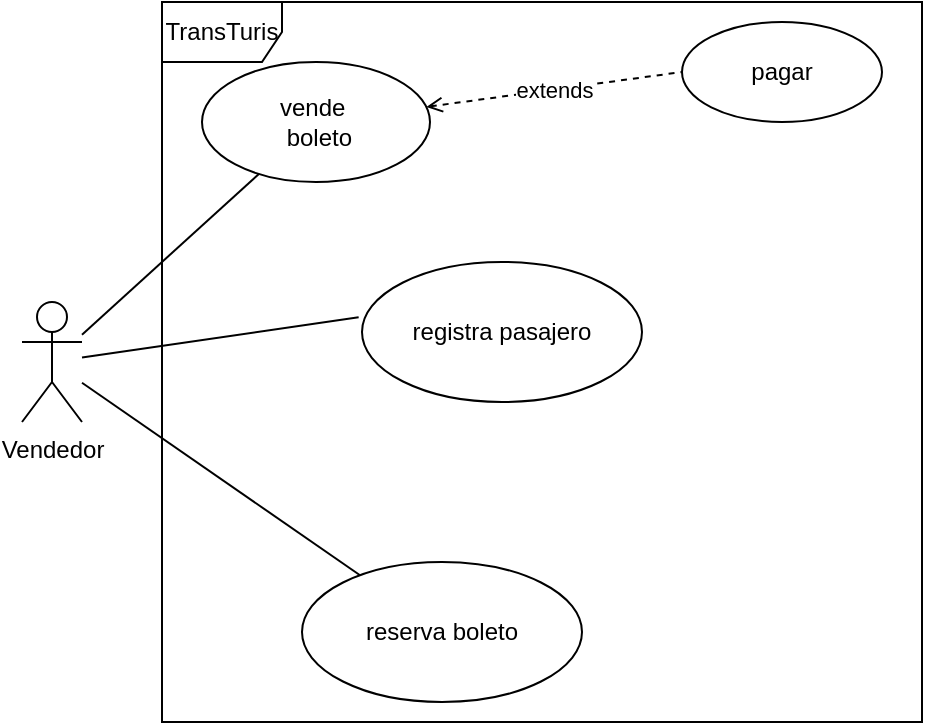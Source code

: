 <mxfile version="20.2.1" type="device"><diagram id="6FiDIBySwn18Uw3QIvok" name="Página-1"><mxGraphModel dx="898" dy="421" grid="1" gridSize="10" guides="1" tooltips="1" connect="1" arrows="1" fold="1" page="1" pageScale="1" pageWidth="827" pageHeight="1169" math="0" shadow="0"><root><mxCell id="0"/><mxCell id="1" parent="0"/><mxCell id="qeS9jrr7rzwdVL0VOvgt-5" style="rounded=0;orthogonalLoop=1;jettySize=auto;html=1;endArrow=none;endFill=0;" parent="1" source="qeS9jrr7rzwdVL0VOvgt-1" target="qeS9jrr7rzwdVL0VOvgt-2" edge="1"><mxGeometry relative="1" as="geometry"/></mxCell><mxCell id="qeS9jrr7rzwdVL0VOvgt-6" style="edgeStyle=none;rounded=0;orthogonalLoop=1;jettySize=auto;html=1;endArrow=none;endFill=0;" parent="1" source="qeS9jrr7rzwdVL0VOvgt-1" target="qeS9jrr7rzwdVL0VOvgt-3" edge="1"><mxGeometry relative="1" as="geometry"><mxPoint x="460" y="270" as="targetPoint"/></mxGeometry></mxCell><mxCell id="qeS9jrr7rzwdVL0VOvgt-7" style="edgeStyle=none;rounded=0;orthogonalLoop=1;jettySize=auto;html=1;entryX=-0.012;entryY=0.394;entryDx=0;entryDy=0;entryPerimeter=0;endArrow=none;endFill=0;" parent="1" source="qeS9jrr7rzwdVL0VOvgt-1" target="qeS9jrr7rzwdVL0VOvgt-4" edge="1"><mxGeometry relative="1" as="geometry"/></mxCell><mxCell id="qeS9jrr7rzwdVL0VOvgt-1" value="Vendedor" style="shape=umlActor;verticalLabelPosition=bottom;verticalAlign=top;html=1;" parent="1" vertex="1"><mxGeometry x="260" y="180" width="30" height="60" as="geometry"/></mxCell><mxCell id="qeS9jrr7rzwdVL0VOvgt-9" value="extends" style="edgeStyle=none;rounded=0;orthogonalLoop=1;jettySize=auto;html=1;entryX=0;entryY=0.5;entryDx=0;entryDy=0;endArrow=none;endFill=0;dashed=1;startArrow=open;startFill=0;" parent="1" source="qeS9jrr7rzwdVL0VOvgt-2" target="qeS9jrr7rzwdVL0VOvgt-8" edge="1"><mxGeometry relative="1" as="geometry"/></mxCell><mxCell id="qeS9jrr7rzwdVL0VOvgt-2" value="vende&amp;nbsp;&lt;br&gt;&amp;nbsp;boleto" style="ellipse;whiteSpace=wrap;html=1;" parent="1" vertex="1"><mxGeometry x="350" y="60" width="114" height="60" as="geometry"/></mxCell><mxCell id="qeS9jrr7rzwdVL0VOvgt-3" value="reserva boleto" style="ellipse;whiteSpace=wrap;html=1;" parent="1" vertex="1"><mxGeometry x="400" y="310" width="140" height="70" as="geometry"/></mxCell><mxCell id="qeS9jrr7rzwdVL0VOvgt-4" value="registra pasajero" style="ellipse;whiteSpace=wrap;html=1;" parent="1" vertex="1"><mxGeometry x="430" y="160" width="140" height="70" as="geometry"/></mxCell><mxCell id="qeS9jrr7rzwdVL0VOvgt-8" value="pagar" style="ellipse;whiteSpace=wrap;html=1;" parent="1" vertex="1"><mxGeometry x="590" y="40" width="100" height="50" as="geometry"/></mxCell><mxCell id="5YpjGCqpGqeSBgU4gjXU-1" value="TransTuris" style="shape=umlFrame;whiteSpace=wrap;html=1;" vertex="1" parent="1"><mxGeometry x="330" y="30" width="380" height="360" as="geometry"/></mxCell></root></mxGraphModel></diagram></mxfile>